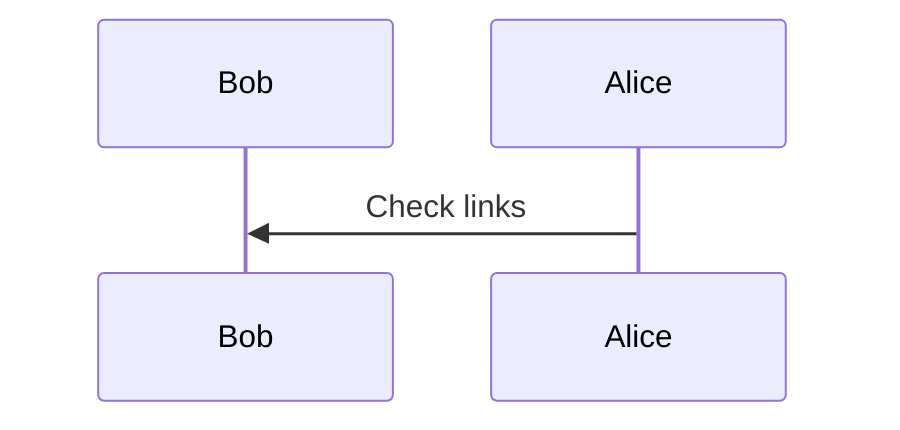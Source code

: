 sequenceDiagram
  participant Bob
  link Bob: Dashboard @ https://example.com/dashboard
  links Bob: {"Docs": "https://example.com/docs", "Repo": "https://example.com/repo"}
  participant Alice
  Alice->>Bob: Check links